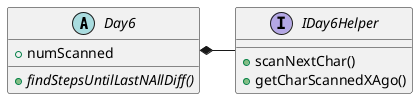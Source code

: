@startuml
'https://plantuml.com/class-diagram

abstract class Day6 {
+numScanned
+{abstract} findStepsUntilLastNAllDiff()
}

interface IDay6Helper {
+scanNextChar()
+getCharScannedXAgo()
}


Day6 *- IDay6Helper

@enduml